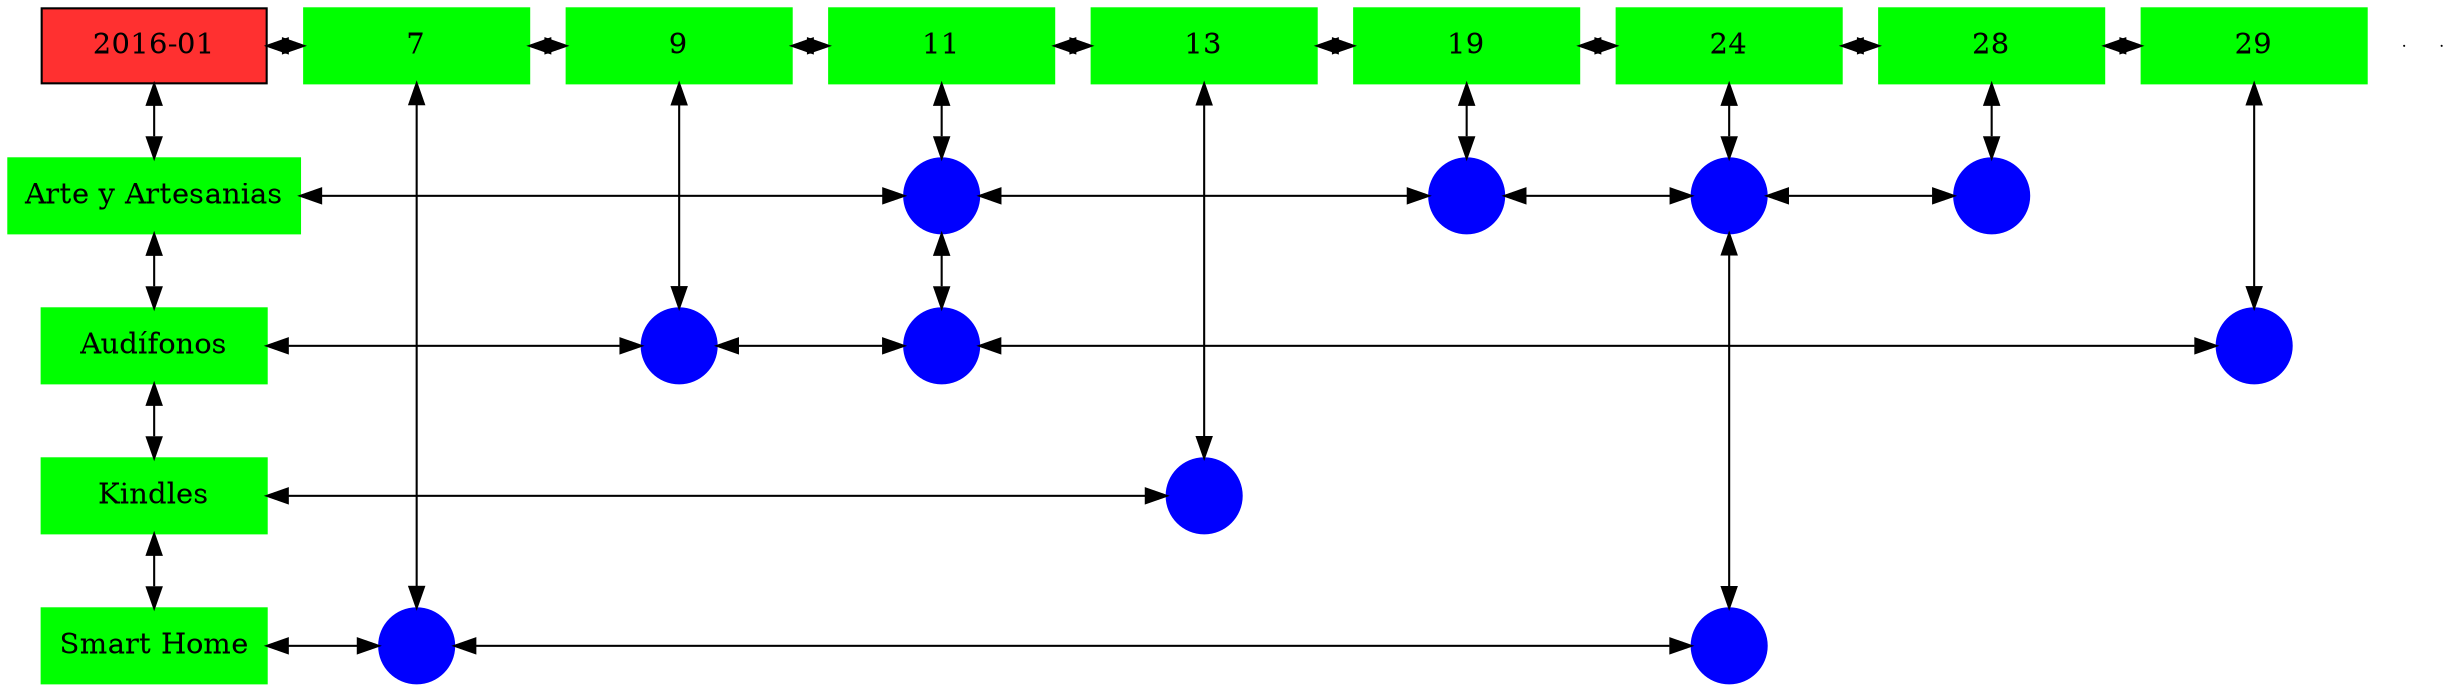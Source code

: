 digraph G{
node[shape="box"];
nodeMt[ label = "2016-01", width = 1.5, style = filled, fillcolor = firebrick1, group = 1 ];
e0[ shape = point, width = 0 ];
e1[ shape = point, width = 0 ];
node0xc001f5d7c0[label="7",color=green,style =filled,width = 1.5 group=7];
nodeMt->node0xc001f5d7c0[dir="both"];
{rank=same;nodeMt;node0xc001f5d7c0;}
node0xc001efa460[label="9",color=green,style =filled,width = 1.5 group=9];
node0xc001f5d7c0->node0xc001efa460[dir="both"];
{rank=same;node0xc001f5d7c0;node0xc001efa460;}
node0xc001e478b0[label="11",color=green,style =filled,width = 1.5 group=11];
node0xc001efa460->node0xc001e478b0[dir="both"];
{rank=same;node0xc001efa460;node0xc001e478b0;}
node0xc001f93040[label="13",color=green,style =filled,width = 1.5 group=13];
node0xc001e478b0->node0xc001f93040[dir="both"];
{rank=same;node0xc001e478b0;node0xc001f93040;}
node0xc002002be0[label="19",color=green,style =filled,width = 1.5 group=19];
node0xc001f93040->node0xc002002be0[dir="both"];
{rank=same;node0xc001f93040;node0xc002002be0;}
node0xc001fb2dc0[label="24",color=green,style =filled,width = 1.5 group=24];
node0xc002002be0->node0xc001fb2dc0[dir="both"];
{rank=same;node0xc002002be0;node0xc001fb2dc0;}
node0xc001e46960[label="28",color=green,style =filled,width = 1.5 group=28];
node0xc001fb2dc0->node0xc001e46960[dir="both"];
{rank=same;node0xc001fb2dc0;node0xc001e46960;}
node0xc002041b80[label="29",color=green,style =filled,width = 1.5 group=29];
node0xc001e46960->node0xc002041b80[dir="both"];
{rank=same;node0xc001e46960;node0xc002041b80;}
node0xc001e46910[label="Arte y Artesanias",color=green,style =filled width = 1.5 group=1];
node0xc001e45000[label="",color=blue,style =filled, width = 0.5 group=11 shape=circle];
node0xc001e46910->node0xc001e45000[dir="both"];
{rank=same;node0xc001e46910;node0xc001e45000;}
node0xc001ff9800[label="",color=blue,style =filled, width = 0.5 group=19 shape=circle];
node0xc001e45000->node0xc001ff9800[dir="both"];
{rank=same;node0xc001ff9800;node0xc001e45000;}
node0xc002026e00[label="",color=blue,style =filled, width = 0.5 group=24 shape=circle];
node0xc001ff9800->node0xc002026e00[dir="both"];
{rank=same;node0xc002026e00;node0xc001ff9800;}
node0xc001e44780[label="",color=blue,style =filled, width = 0.5 group=28 shape=circle];
node0xc002026e00->node0xc001e44780[dir="both"];
{rank=same;node0xc001e44780;node0xc002026e00;}
node0xc001efa410[label="Audífonos",color=green,style =filled width = 1.5 group=1];
node0xc001ee3600[label="",color=blue,style =filled, width = 0.5 group=9 shape=circle];
node0xc001efa410->node0xc001ee3600[dir="both"];
{rank=same;node0xc001efa410;node0xc001ee3600;}
node0xc002232f00[label="",color=blue,style =filled, width = 0.5 group=11 shape=circle];
node0xc001ee3600->node0xc002232f00[dir="both"];
{rank=same;node0xc002232f00;node0xc001ee3600;}
node0xc00204c100[label="",color=blue,style =filled, width = 0.5 group=29 shape=circle];
node0xc002232f00->node0xc00204c100[dir="both"];
{rank=same;node0xc00204c100;node0xc002232f00;}
node0xc001f92ff0[label="Kindles",color=green,style =filled width = 1.5 group=1];
node0xc001f89e80[label="",color=blue,style =filled, width = 0.5 group=13 shape=circle];
node0xc001f92ff0->node0xc001f89e80[dir="both"];
{rank=same;node0xc001f92ff0;node0xc001f89e80;}
node0xc001f5d770[label="Smart Home",color=green,style =filled width = 1.5 group=1];
node0xc001f5b100[label="",color=blue,style =filled, width = 0.5 group=7 shape=circle];
node0xc001f5d770->node0xc001f5b100[dir="both"];
{rank=same;node0xc001f5d770;node0xc001f5b100;}
node0xc001fb4780[label="",color=blue,style =filled, width = 0.5 group=24 shape=circle];
node0xc001f5b100->node0xc001fb4780[dir="both"];
{rank=same;node0xc001fb4780;node0xc001f5b100;}
node0xc001f5d7c0->node0xc001f5b100[dir="both"];
node0xc001efa460->node0xc001ee3600[dir="both"];
node0xc001e478b0->node0xc001e45000[dir="both"];
node0xc001e45000->node0xc002232f00[dir="both"];
node0xc001f93040->node0xc001f89e80[dir="both"];
node0xc002002be0->node0xc001ff9800[dir="both"];
node0xc001fb2dc0->node0xc002026e00[dir="both"];
node0xc002026e00->node0xc001fb4780[dir="both"];
node0xc001e46960->node0xc001e44780[dir="both"];
node0xc002041b80->node0xc00204c100[dir="both"];
nodeMt->node0xc001e46910[dir="both"];
node0xc001e46910->node0xc001efa410[dir="both"];
node0xc001efa410->node0xc001f92ff0[dir="both"];
node0xc001f92ff0->node0xc001f5d770[dir="both"];
}
